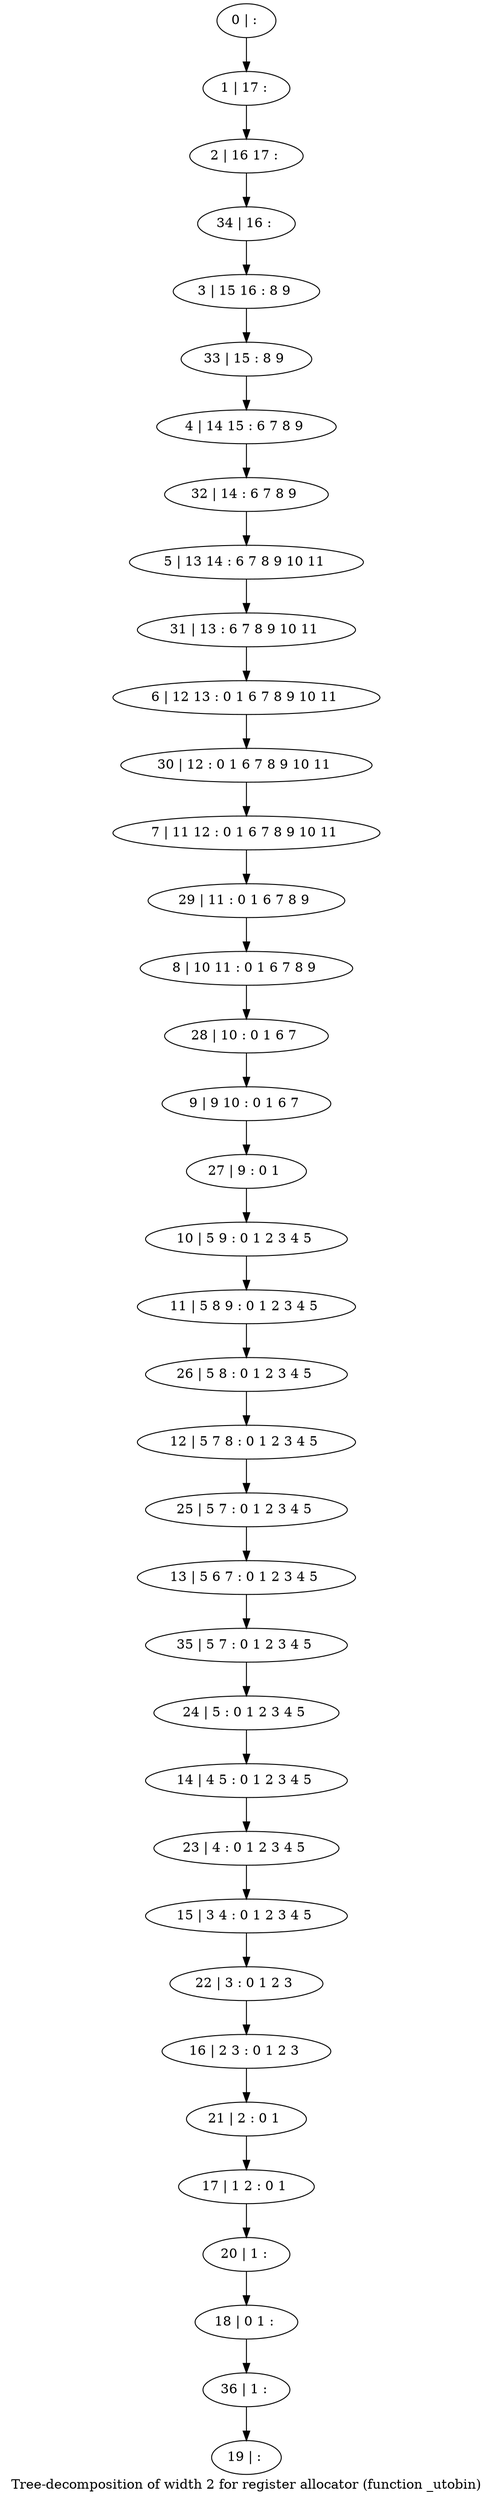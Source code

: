 digraph G {
graph [label="Tree-decomposition of width 2 for register allocator (function _utobin)"]
0[label="0 | : "];
1[label="1 | 17 : "];
2[label="2 | 16 17 : "];
3[label="3 | 15 16 : 8 9 "];
4[label="4 | 14 15 : 6 7 8 9 "];
5[label="5 | 13 14 : 6 7 8 9 10 11 "];
6[label="6 | 12 13 : 0 1 6 7 8 9 10 11 "];
7[label="7 | 11 12 : 0 1 6 7 8 9 10 11 "];
8[label="8 | 10 11 : 0 1 6 7 8 9 "];
9[label="9 | 9 10 : 0 1 6 7 "];
10[label="10 | 5 9 : 0 1 2 3 4 5 "];
11[label="11 | 5 8 9 : 0 1 2 3 4 5 "];
12[label="12 | 5 7 8 : 0 1 2 3 4 5 "];
13[label="13 | 5 6 7 : 0 1 2 3 4 5 "];
14[label="14 | 4 5 : 0 1 2 3 4 5 "];
15[label="15 | 3 4 : 0 1 2 3 4 5 "];
16[label="16 | 2 3 : 0 1 2 3 "];
17[label="17 | 1 2 : 0 1 "];
18[label="18 | 0 1 : "];
19[label="19 | : "];
20[label="20 | 1 : "];
21[label="21 | 2 : 0 1 "];
22[label="22 | 3 : 0 1 2 3 "];
23[label="23 | 4 : 0 1 2 3 4 5 "];
24[label="24 | 5 : 0 1 2 3 4 5 "];
25[label="25 | 5 7 : 0 1 2 3 4 5 "];
26[label="26 | 5 8 : 0 1 2 3 4 5 "];
27[label="27 | 9 : 0 1 "];
28[label="28 | 10 : 0 1 6 7 "];
29[label="29 | 11 : 0 1 6 7 8 9 "];
30[label="30 | 12 : 0 1 6 7 8 9 10 11 "];
31[label="31 | 13 : 6 7 8 9 10 11 "];
32[label="32 | 14 : 6 7 8 9 "];
33[label="33 | 15 : 8 9 "];
34[label="34 | 16 : "];
35[label="35 | 5 7 : 0 1 2 3 4 5 "];
36[label="36 | 1 : "];
0->1 ;
1->2 ;
10->11 ;
20->18 ;
17->20 ;
21->17 ;
16->21 ;
22->16 ;
15->22 ;
23->15 ;
14->23 ;
24->14 ;
25->13 ;
12->25 ;
26->12 ;
11->26 ;
27->10 ;
9->27 ;
28->9 ;
8->28 ;
29->8 ;
7->29 ;
30->7 ;
6->30 ;
31->6 ;
5->31 ;
32->5 ;
4->32 ;
33->4 ;
3->33 ;
34->3 ;
2->34 ;
35->24 ;
13->35 ;
36->19 ;
18->36 ;
}
